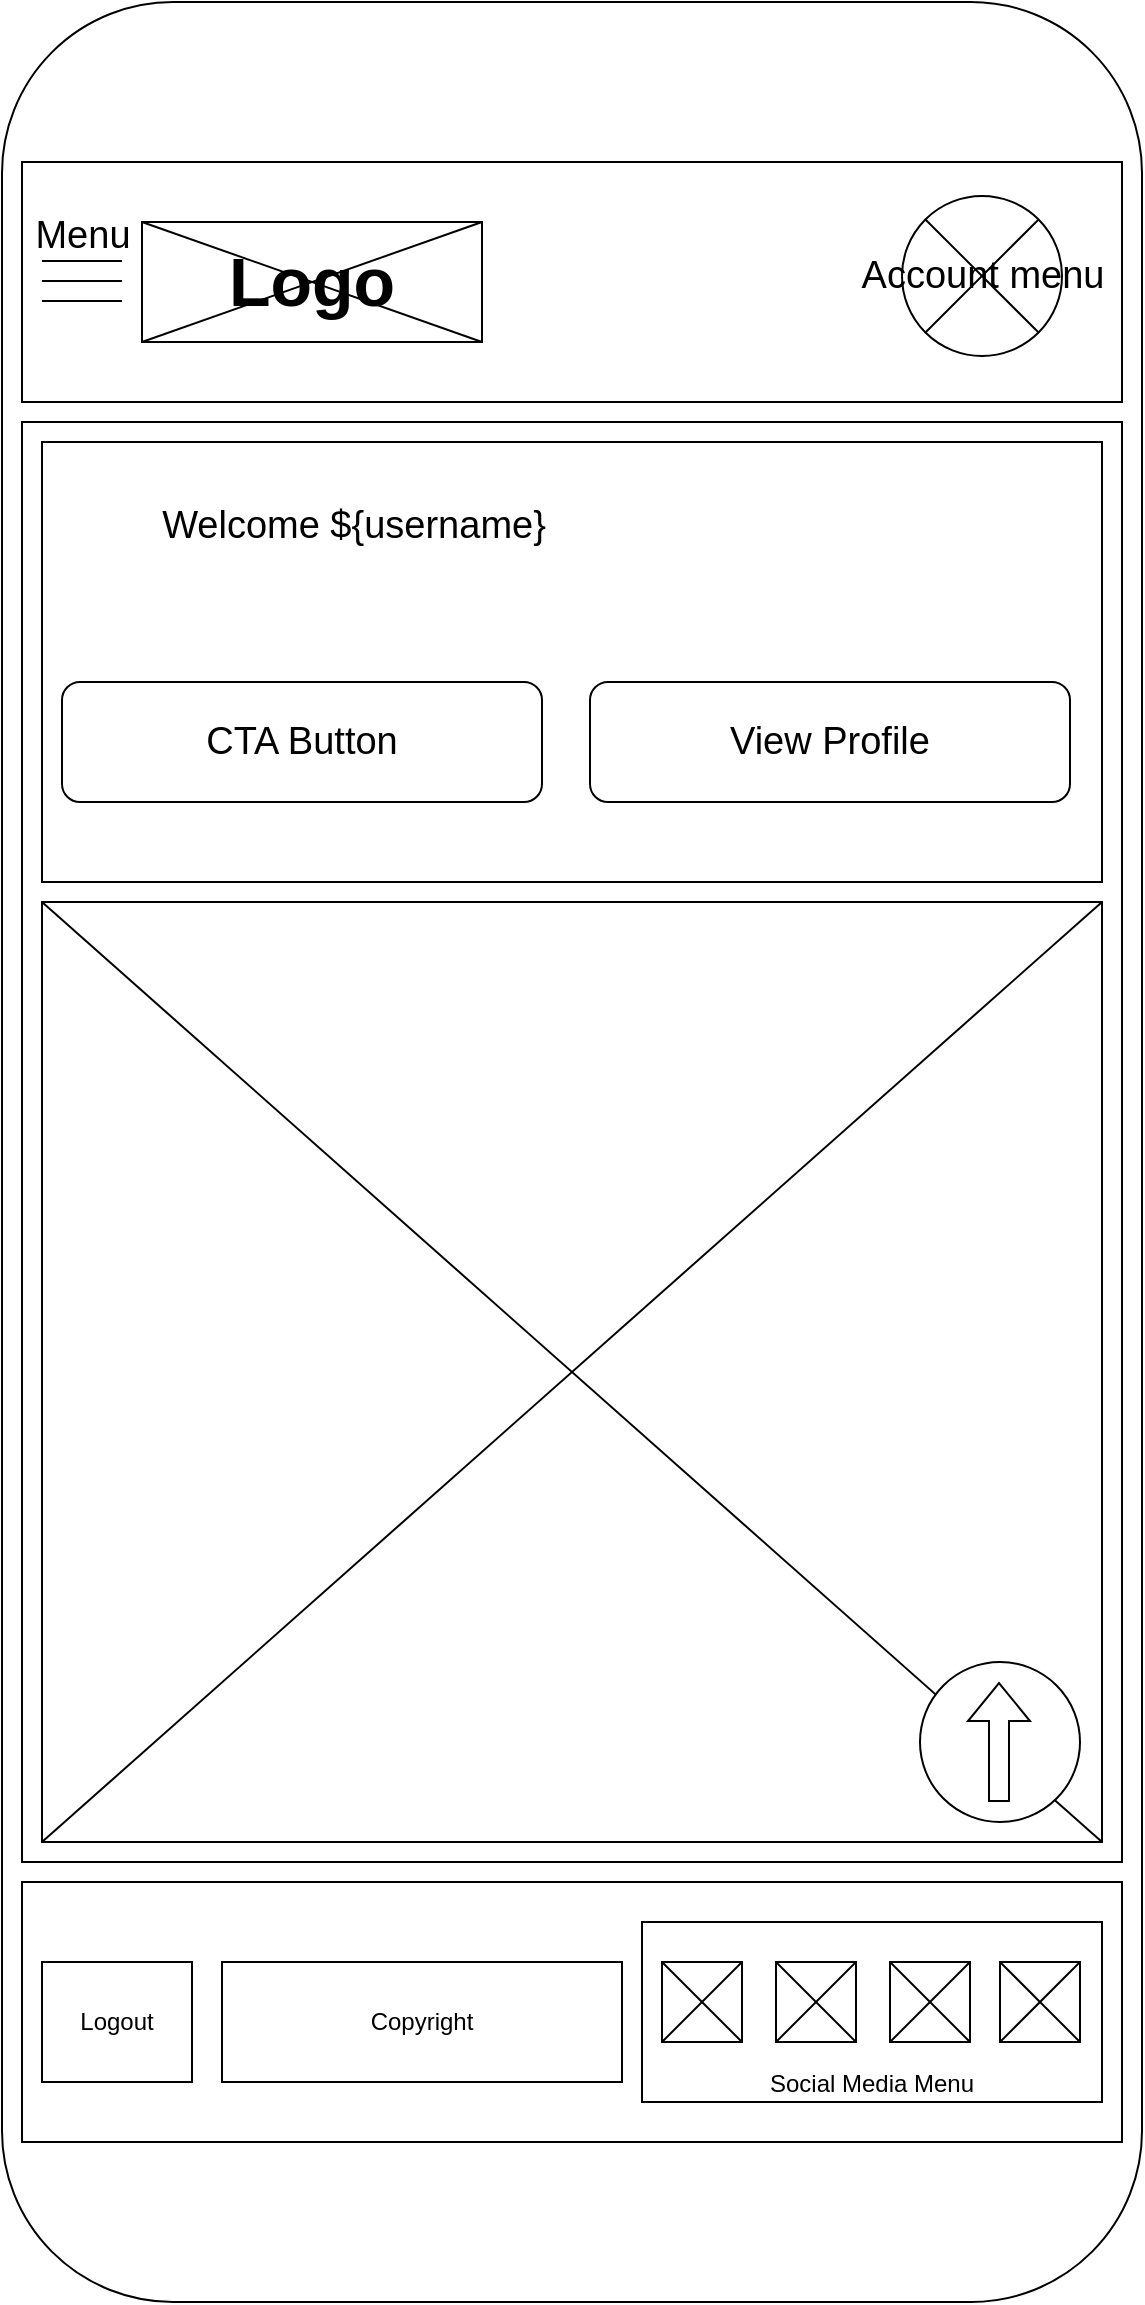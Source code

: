 <mxfile version="20.8.16" type="device"><diagram name="Page-1" id="gAkImFq9578fpq45VNNs"><mxGraphModel dx="1098" dy="961" grid="1" gridSize="10" guides="1" tooltips="1" connect="1" arrows="1" fold="1" page="1" pageScale="1" pageWidth="827" pageHeight="1169" math="0" shadow="0"><root><mxCell id="0"/><mxCell id="1" parent="0"/><mxCell id="oy3RWKy3FlpVG9ZtLPm1-2" value="" style="rounded=1;whiteSpace=wrap;html=1;" parent="1" vertex="1"><mxGeometry x="120" y="10" width="570" height="1150" as="geometry"/></mxCell><mxCell id="oy3RWKy3FlpVG9ZtLPm1-3" value="" style="rounded=0;whiteSpace=wrap;html=1;" parent="1" vertex="1"><mxGeometry x="130" y="90" width="550" height="120" as="geometry"/></mxCell><mxCell id="oy3RWKy3FlpVG9ZtLPm1-4" value="&lt;b&gt;&lt;font style=&quot;font-size: 34px;&quot;&gt;Logo&lt;/font&gt;&lt;/b&gt;" style="rounded=0;whiteSpace=wrap;html=1;" parent="1" vertex="1"><mxGeometry x="190" y="120" width="170" height="60" as="geometry"/></mxCell><mxCell id="oy3RWKy3FlpVG9ZtLPm1-11" value="" style="endArrow=none;html=1;rounded=0;startSize=0;endSize=0;jumpSize=6;" parent="1" edge="1"><mxGeometry width="50" height="50" relative="1" as="geometry"><mxPoint x="140" y="139.5" as="sourcePoint"/><mxPoint x="180" y="139.5" as="targetPoint"/></mxGeometry></mxCell><mxCell id="oy3RWKy3FlpVG9ZtLPm1-12" value="" style="endArrow=none;html=1;rounded=0;startSize=0;endSize=0;jumpSize=6;" parent="1" edge="1"><mxGeometry width="50" height="50" relative="1" as="geometry"><mxPoint x="140" y="149.5" as="sourcePoint"/><mxPoint x="180" y="149.5" as="targetPoint"/></mxGeometry></mxCell><mxCell id="oy3RWKy3FlpVG9ZtLPm1-13" value="" style="endArrow=none;html=1;rounded=0;startSize=0;endSize=0;jumpSize=6;" parent="1" edge="1"><mxGeometry width="50" height="50" relative="1" as="geometry"><mxPoint x="140" y="159.5" as="sourcePoint"/><mxPoint x="180" y="159.5" as="targetPoint"/></mxGeometry></mxCell><mxCell id="oy3RWKy3FlpVG9ZtLPm1-14" value="" style="endArrow=none;html=1;rounded=0;startSize=0;endSize=0;jumpSize=6;exitX=0;exitY=0;exitDx=0;exitDy=0;entryX=1;entryY=1;entryDx=0;entryDy=0;" parent="1" source="oy3RWKy3FlpVG9ZtLPm1-4" target="oy3RWKy3FlpVG9ZtLPm1-4" edge="1"><mxGeometry width="50" height="50" relative="1" as="geometry"><mxPoint x="390" y="490" as="sourcePoint"/><mxPoint x="440" y="440" as="targetPoint"/></mxGeometry></mxCell><mxCell id="oy3RWKy3FlpVG9ZtLPm1-15" value="" style="endArrow=none;html=1;rounded=0;startSize=0;endSize=0;jumpSize=6;exitX=0;exitY=1;exitDx=0;exitDy=0;entryX=1;entryY=0;entryDx=0;entryDy=0;" parent="1" source="oy3RWKy3FlpVG9ZtLPm1-4" target="oy3RWKy3FlpVG9ZtLPm1-4" edge="1"><mxGeometry width="50" height="50" relative="1" as="geometry"><mxPoint x="390" y="490" as="sourcePoint"/><mxPoint x="440" y="440" as="targetPoint"/></mxGeometry></mxCell><mxCell id="oy3RWKy3FlpVG9ZtLPm1-16" value="&lt;font style=&quot;font-size: 19px;&quot;&gt;Menu&lt;/font&gt;" style="text;html=1;align=center;verticalAlign=middle;resizable=0;points=[];autosize=1;strokeColor=none;fillColor=none;fontSize=34;" parent="1" vertex="1"><mxGeometry x="125" y="96" width="70" height="50" as="geometry"/></mxCell><mxCell id="oy3RWKy3FlpVG9ZtLPm1-21" value="" style="rounded=0;whiteSpace=wrap;html=1;fontSize=19;" parent="1" vertex="1"><mxGeometry x="130" y="220" width="550" height="720" as="geometry"/></mxCell><mxCell id="oy3RWKy3FlpVG9ZtLPm1-24" value="" style="rounded=0;whiteSpace=wrap;html=1;fontSize=19;" parent="1" vertex="1"><mxGeometry x="130" y="950" width="550" height="130" as="geometry"/></mxCell><mxCell id="oy3RWKy3FlpVG9ZtLPm1-25" value="&lt;div style=&quot;text-align: right;&quot;&gt;&lt;span style=&quot;background-color: initial;&quot;&gt;&amp;nbsp; &amp;nbsp; &amp;nbsp; &amp;nbsp; &amp;nbsp; &amp;nbsp;Welcome ${username}&lt;/span&gt;&lt;/div&gt;&lt;br&gt;&lt;br&gt;&lt;br&gt;&lt;br&gt;&lt;br&gt;&lt;div style=&quot;text-align: center;&quot;&gt;&lt;br&gt;&lt;/div&gt;" style="rounded=0;whiteSpace=wrap;html=1;fontSize=19;align=left;" parent="1" vertex="1"><mxGeometry x="140" y="230" width="530" height="220" as="geometry"/></mxCell><mxCell id="oy3RWKy3FlpVG9ZtLPm1-27" value="CTA Button" style="rounded=1;whiteSpace=wrap;html=1;fontSize=19;" parent="1" vertex="1"><mxGeometry x="150" y="350" width="240" height="60" as="geometry"/></mxCell><mxCell id="tDQcgJIUTLAW2jdPP_xa-1" value="&lt;br&gt;&lt;br&gt;&lt;br&gt;&lt;br&gt;&lt;br&gt;Social Media Menu" style="rounded=0;whiteSpace=wrap;html=1;" parent="1" vertex="1"><mxGeometry x="440" y="970" width="230" height="90" as="geometry"/></mxCell><mxCell id="tDQcgJIUTLAW2jdPP_xa-3" value="" style="rounded=0;whiteSpace=wrap;html=1;" parent="1" vertex="1"><mxGeometry x="450" y="990" width="40" height="40" as="geometry"/></mxCell><mxCell id="tDQcgJIUTLAW2jdPP_xa-4" value="" style="rounded=0;whiteSpace=wrap;html=1;" parent="1" vertex="1"><mxGeometry x="507" y="990" width="40" height="40" as="geometry"/></mxCell><mxCell id="tDQcgJIUTLAW2jdPP_xa-5" value="" style="rounded=0;whiteSpace=wrap;html=1;" parent="1" vertex="1"><mxGeometry x="564" y="990" width="40" height="40" as="geometry"/></mxCell><mxCell id="tDQcgJIUTLAW2jdPP_xa-6" value="" style="rounded=0;whiteSpace=wrap;html=1;" parent="1" vertex="1"><mxGeometry x="619" y="990" width="40" height="40" as="geometry"/></mxCell><mxCell id="tDQcgJIUTLAW2jdPP_xa-7" value="" style="endArrow=none;html=1;rounded=0;entryX=0;entryY=0;entryDx=0;entryDy=0;exitX=1;exitY=1;exitDx=0;exitDy=0;" parent="1" source="tDQcgJIUTLAW2jdPP_xa-3" target="tDQcgJIUTLAW2jdPP_xa-3" edge="1"><mxGeometry width="50" height="50" relative="1" as="geometry"><mxPoint x="390" y="1030" as="sourcePoint"/><mxPoint x="440" y="980" as="targetPoint"/></mxGeometry></mxCell><mxCell id="tDQcgJIUTLAW2jdPP_xa-8" value="" style="endArrow=none;html=1;rounded=0;entryX=0;entryY=1;entryDx=0;entryDy=0;exitX=1;exitY=0;exitDx=0;exitDy=0;" parent="1" source="tDQcgJIUTLAW2jdPP_xa-3" target="tDQcgJIUTLAW2jdPP_xa-3" edge="1"><mxGeometry width="50" height="50" relative="1" as="geometry"><mxPoint x="500" y="1040" as="sourcePoint"/><mxPoint x="460" y="1000" as="targetPoint"/></mxGeometry></mxCell><mxCell id="tDQcgJIUTLAW2jdPP_xa-9" value="" style="endArrow=none;html=1;rounded=0;entryX=1;entryY=0;entryDx=0;entryDy=0;exitX=0;exitY=1;exitDx=0;exitDy=0;" parent="1" source="tDQcgJIUTLAW2jdPP_xa-4" target="tDQcgJIUTLAW2jdPP_xa-4" edge="1"><mxGeometry width="50" height="50" relative="1" as="geometry"><mxPoint x="510" y="1050" as="sourcePoint"/><mxPoint x="470" y="1010" as="targetPoint"/></mxGeometry></mxCell><mxCell id="tDQcgJIUTLAW2jdPP_xa-10" value="" style="endArrow=none;html=1;rounded=0;entryX=0;entryY=0;entryDx=0;entryDy=0;exitX=1;exitY=1;exitDx=0;exitDy=0;" parent="1" source="tDQcgJIUTLAW2jdPP_xa-4" target="tDQcgJIUTLAW2jdPP_xa-4" edge="1"><mxGeometry width="50" height="50" relative="1" as="geometry"><mxPoint x="520" y="1060" as="sourcePoint"/><mxPoint x="480" y="1020" as="targetPoint"/></mxGeometry></mxCell><mxCell id="tDQcgJIUTLAW2jdPP_xa-11" value="" style="endArrow=none;html=1;rounded=0;entryX=1;entryY=0;entryDx=0;entryDy=0;exitX=0;exitY=1;exitDx=0;exitDy=0;" parent="1" source="tDQcgJIUTLAW2jdPP_xa-5" target="tDQcgJIUTLAW2jdPP_xa-5" edge="1"><mxGeometry width="50" height="50" relative="1" as="geometry"><mxPoint x="530" y="1070" as="sourcePoint"/><mxPoint x="490" y="1030" as="targetPoint"/></mxGeometry></mxCell><mxCell id="tDQcgJIUTLAW2jdPP_xa-12" value="" style="endArrow=none;html=1;rounded=0;entryX=0;entryY=0;entryDx=0;entryDy=0;exitX=1;exitY=1;exitDx=0;exitDy=0;" parent="1" source="tDQcgJIUTLAW2jdPP_xa-5" target="tDQcgJIUTLAW2jdPP_xa-5" edge="1"><mxGeometry width="50" height="50" relative="1" as="geometry"><mxPoint x="540" y="1080" as="sourcePoint"/><mxPoint x="500" y="1040" as="targetPoint"/></mxGeometry></mxCell><mxCell id="tDQcgJIUTLAW2jdPP_xa-13" value="" style="endArrow=none;html=1;rounded=0;entryX=0;entryY=0;entryDx=0;entryDy=0;exitX=1;exitY=1;exitDx=0;exitDy=0;" parent="1" source="tDQcgJIUTLAW2jdPP_xa-6" target="tDQcgJIUTLAW2jdPP_xa-6" edge="1"><mxGeometry width="50" height="50" relative="1" as="geometry"><mxPoint x="550" y="1090" as="sourcePoint"/><mxPoint x="510" y="1050" as="targetPoint"/></mxGeometry></mxCell><mxCell id="tDQcgJIUTLAW2jdPP_xa-14" value="" style="endArrow=none;html=1;rounded=0;entryX=0;entryY=1;entryDx=0;entryDy=0;exitX=1;exitY=0;exitDx=0;exitDy=0;" parent="1" source="tDQcgJIUTLAW2jdPP_xa-6" target="tDQcgJIUTLAW2jdPP_xa-6" edge="1"><mxGeometry width="50" height="50" relative="1" as="geometry"><mxPoint x="560" y="1100" as="sourcePoint"/><mxPoint x="520" y="1060" as="targetPoint"/></mxGeometry></mxCell><mxCell id="tDQcgJIUTLAW2jdPP_xa-15" value="Copyright" style="rounded=0;whiteSpace=wrap;html=1;" parent="1" vertex="1"><mxGeometry x="230" y="990" width="200" height="60" as="geometry"/></mxCell><mxCell id="tDQcgJIUTLAW2jdPP_xa-16" value="Logout" style="rounded=0;whiteSpace=wrap;html=1;" parent="1" vertex="1"><mxGeometry x="140" y="990" width="75" height="60" as="geometry"/></mxCell><mxCell id="tDQcgJIUTLAW2jdPP_xa-20" value="" style="rounded=0;whiteSpace=wrap;html=1;" parent="1" vertex="1"><mxGeometry x="140" y="460" width="530" height="470" as="geometry"/></mxCell><mxCell id="tDQcgJIUTLAW2jdPP_xa-21" value="" style="endArrow=none;html=1;rounded=0;strokeColor=default;fillColor=default;exitX=0;exitY=0;exitDx=0;exitDy=0;entryX=1;entryY=1;entryDx=0;entryDy=0;" parent="1" source="tDQcgJIUTLAW2jdPP_xa-20" target="tDQcgJIUTLAW2jdPP_xa-20" edge="1"><mxGeometry width="50" height="50" relative="1" as="geometry"><mxPoint x="390" y="630" as="sourcePoint"/><mxPoint x="440" y="580" as="targetPoint"/></mxGeometry></mxCell><mxCell id="tDQcgJIUTLAW2jdPP_xa-22" value="" style="endArrow=none;html=1;rounded=0;strokeColor=default;fillColor=default;exitX=0;exitY=1;exitDx=0;exitDy=0;entryX=1;entryY=0;entryDx=0;entryDy=0;" parent="1" source="tDQcgJIUTLAW2jdPP_xa-20" target="tDQcgJIUTLAW2jdPP_xa-20" edge="1"><mxGeometry width="50" height="50" relative="1" as="geometry"><mxPoint x="390" y="630" as="sourcePoint"/><mxPoint x="440" y="580" as="targetPoint"/></mxGeometry></mxCell><mxCell id="tDQcgJIUTLAW2jdPP_xa-17" value="" style="ellipse;whiteSpace=wrap;html=1;aspect=fixed;fillColor=default;strokeColor=default;" parent="1" vertex="1"><mxGeometry x="579" y="840" width="80" height="80" as="geometry"/></mxCell><mxCell id="tDQcgJIUTLAW2jdPP_xa-19" value="" style="shape=flexArrow;endArrow=classic;html=1;rounded=0;fillColor=default;strokeColor=default;" parent="1" edge="1"><mxGeometry width="50" height="50" relative="1" as="geometry"><mxPoint x="618.5" y="910" as="sourcePoint"/><mxPoint x="618.5" y="850" as="targetPoint"/></mxGeometry></mxCell><mxCell id="twTJ9ZSe9Ol0cq2ssxgV-4" value="" style="ellipse;whiteSpace=wrap;html=1;aspect=fixed;strokeWidth=1;fontSize=19;" vertex="1" parent="1"><mxGeometry x="570" y="107" width="80" height="80" as="geometry"/></mxCell><mxCell id="twTJ9ZSe9Ol0cq2ssxgV-5" value="" style="endArrow=none;html=1;rounded=0;fontSize=19;entryX=0;entryY=0;entryDx=0;entryDy=0;exitX=1;exitY=1;exitDx=0;exitDy=0;" edge="1" parent="1" source="twTJ9ZSe9Ol0cq2ssxgV-4" target="twTJ9ZSe9Ol0cq2ssxgV-4"><mxGeometry width="50" height="50" relative="1" as="geometry"><mxPoint x="390" y="520" as="sourcePoint"/><mxPoint x="440" y="470" as="targetPoint"/></mxGeometry></mxCell><mxCell id="twTJ9ZSe9Ol0cq2ssxgV-6" value="" style="endArrow=none;html=1;rounded=0;fontSize=19;entryX=0;entryY=1;entryDx=0;entryDy=0;exitX=1;exitY=0;exitDx=0;exitDy=0;" edge="1" parent="1" source="twTJ9ZSe9Ol0cq2ssxgV-4" target="twTJ9ZSe9Ol0cq2ssxgV-4"><mxGeometry width="50" height="50" relative="1" as="geometry"><mxPoint x="390" y="520" as="sourcePoint"/><mxPoint x="440" y="470" as="targetPoint"/></mxGeometry></mxCell><mxCell id="twTJ9ZSe9Ol0cq2ssxgV-7" value="Account menu" style="text;html=1;align=center;verticalAlign=middle;resizable=0;points=[];autosize=1;strokeColor=none;fillColor=none;fontSize=19;" vertex="1" parent="1"><mxGeometry x="540" y="127" width="140" height="40" as="geometry"/></mxCell><mxCell id="twTJ9ZSe9Ol0cq2ssxgV-8" value="View Profile" style="rounded=1;whiteSpace=wrap;html=1;fontSize=19;" vertex="1" parent="1"><mxGeometry x="414" y="350" width="240" height="60" as="geometry"/></mxCell></root></mxGraphModel></diagram></mxfile>